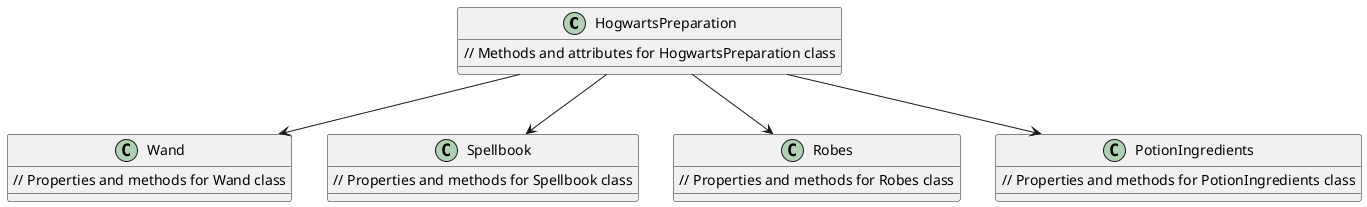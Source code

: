@startuml

class HogwartsPreparation {
    // Methods and attributes for HogwartsPreparation class

}

class Wand {
    // Properties and methods for Wand class
}

class Spellbook {
    // Properties and methods for Spellbook class
}

class Robes {
    // Properties and methods for Robes class
}

class PotionIngredients {
    // Properties and methods for PotionIngredients class
}

HogwartsPreparation --> Wand
HogwartsPreparation --> Spellbook
HogwartsPreparation --> Robes
HogwartsPreparation --> PotionIngredients

@enduml
